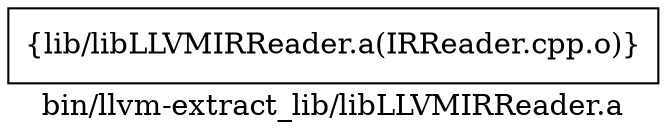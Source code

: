 digraph "bin/llvm-extract_lib/libLLVMIRReader.a" {
	label="bin/llvm-extract_lib/libLLVMIRReader.a";
	rankdir=LR;

	Node0x55bbb4c91558 [shape=record,shape=box,group=0,label="{lib/libLLVMIRReader.a(IRReader.cpp.o)}"];
}
